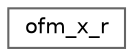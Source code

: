 digraph "Graphical Class Hierarchy"
{
 // LATEX_PDF_SIZE
  bgcolor="transparent";
  edge [fontname=Helvetica,fontsize=10,labelfontname=Helvetica,labelfontsize=10];
  node [fontname=Helvetica,fontsize=10,shape=box,height=0.2,width=0.4];
  rankdir="LR";
  Node0 [id="Node000000",label="ofm_x_r",height=0.2,width=0.4,color="grey40", fillcolor="white", style="filled",URL="$structofm__x__r.html",tooltip=" "];
}
